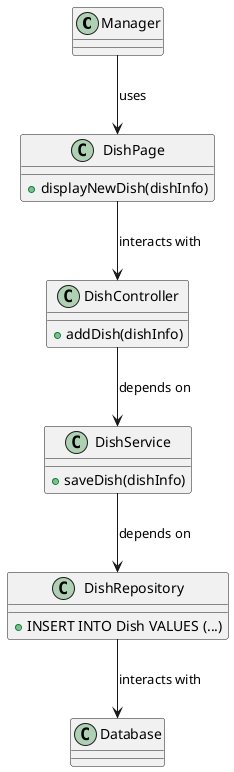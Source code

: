 @startuml
class Manager {
}

class DishPage {
  +displayNewDish(dishInfo)
}

class DishController {
  +addDish(dishInfo)
}

class DishService {
  +saveDish(dishInfo)
}

class DishRepository {
  +INSERT INTO Dish VALUES (...)
}

class Database {
}

Manager --> DishPage : uses
DishPage --> DishController : interacts with
DishController --> DishService : depends on
DishService --> DishRepository : depends on
DishRepository --> Database : interacts with
@enduml
